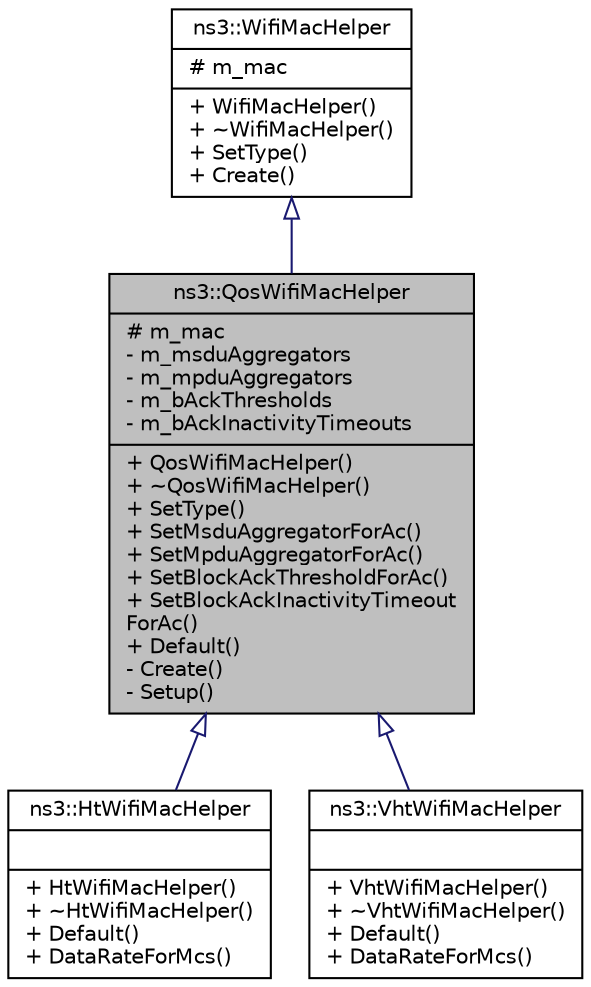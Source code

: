 digraph "ns3::QosWifiMacHelper"
{
  edge [fontname="Helvetica",fontsize="10",labelfontname="Helvetica",labelfontsize="10"];
  node [fontname="Helvetica",fontsize="10",shape=record];
  Node1 [label="{ns3::QosWifiMacHelper\n|# m_mac\l- m_msduAggregators\l- m_mpduAggregators\l- m_bAckThresholds\l- m_bAckInactivityTimeouts\l|+ QosWifiMacHelper()\l+ ~QosWifiMacHelper()\l+ SetType()\l+ SetMsduAggregatorForAc()\l+ SetMpduAggregatorForAc()\l+ SetBlockAckThresholdForAc()\l+ SetBlockAckInactivityTimeout\lForAc()\l+ Default()\l- Create()\l- Setup()\l}",height=0.2,width=0.4,color="black", fillcolor="grey75", style="filled", fontcolor="black"];
  Node2 -> Node1 [dir="back",color="midnightblue",fontsize="10",style="solid",arrowtail="onormal"];
  Node2 [label="{ns3::WifiMacHelper\n|# m_mac\l|+ WifiMacHelper()\l+ ~WifiMacHelper()\l+ SetType()\l+ Create()\l}",height=0.2,width=0.4,color="black", fillcolor="white", style="filled",URL="$d7/df0/classns3_1_1WifiMacHelper.html",tooltip="create MAC layers for a ns3::WifiNetDevice. "];
  Node1 -> Node3 [dir="back",color="midnightblue",fontsize="10",style="solid",arrowtail="onormal"];
  Node3 [label="{ns3::HtWifiMacHelper\n||+ HtWifiMacHelper()\l+ ~HtWifiMacHelper()\l+ Default()\l+ DataRateForMcs()\l}",height=0.2,width=0.4,color="black", fillcolor="white", style="filled",URL="$d7/da4/classns3_1_1HtWifiMacHelper.html",tooltip="create HT-enabled MAC layers for a ns3::WifiNetDevice. "];
  Node1 -> Node4 [dir="back",color="midnightblue",fontsize="10",style="solid",arrowtail="onormal"];
  Node4 [label="{ns3::VhtWifiMacHelper\n||+ VhtWifiMacHelper()\l+ ~VhtWifiMacHelper()\l+ Default()\l+ DataRateForMcs()\l}",height=0.2,width=0.4,color="black", fillcolor="white", style="filled",URL="$d9/d97/classns3_1_1VhtWifiMacHelper.html",tooltip="create VHT-enabled MAC layers for a ns3::WifiNetDevice. "];
}
